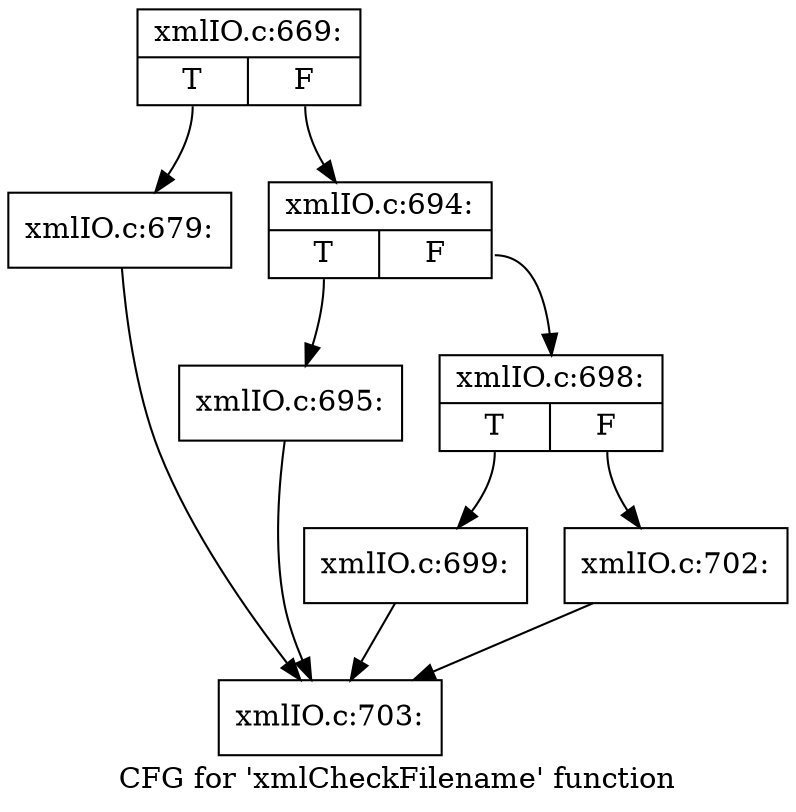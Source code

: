 digraph "CFG for 'xmlCheckFilename' function" {
	label="CFG for 'xmlCheckFilename' function";

	Node0x55ed34680910 [shape=record,label="{xmlIO.c:669:|{<s0>T|<s1>F}}"];
	Node0x55ed34680910:s0 -> Node0x55ed346813c0;
	Node0x55ed34680910:s1 -> Node0x55ed346da8f0;
	Node0x55ed346813c0 [shape=record,label="{xmlIO.c:679:}"];
	Node0x55ed346813c0 -> Node0x55ed3468d980;
	Node0x55ed346da8f0 [shape=record,label="{xmlIO.c:694:|{<s0>T|<s1>F}}"];
	Node0x55ed346da8f0:s0 -> Node0x55ed346dad80;
	Node0x55ed346da8f0:s1 -> Node0x55ed346dadd0;
	Node0x55ed346dad80 [shape=record,label="{xmlIO.c:695:}"];
	Node0x55ed346dad80 -> Node0x55ed3468d980;
	Node0x55ed346dadd0 [shape=record,label="{xmlIO.c:698:|{<s0>T|<s1>F}}"];
	Node0x55ed346dadd0:s0 -> Node0x55ed346dbb10;
	Node0x55ed346dadd0:s1 -> Node0x55ed346dbb60;
	Node0x55ed346dbb10 [shape=record,label="{xmlIO.c:699:}"];
	Node0x55ed346dbb10 -> Node0x55ed3468d980;
	Node0x55ed346dbb60 [shape=record,label="{xmlIO.c:702:}"];
	Node0x55ed346dbb60 -> Node0x55ed3468d980;
	Node0x55ed3468d980 [shape=record,label="{xmlIO.c:703:}"];
}
